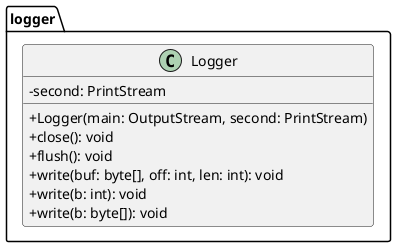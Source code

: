 @startuml
skinparam classAttributeIconSize 0

package logger {
  class Logger {
    - second: PrintStream
    + Logger(main: OutputStream, second: PrintStream)
    + close(): void
    + flush(): void
    + write(buf: byte[], off: int, len: int): void
    + write(b: int): void
    + write(b: byte[]): void
  }
}

@enduml
